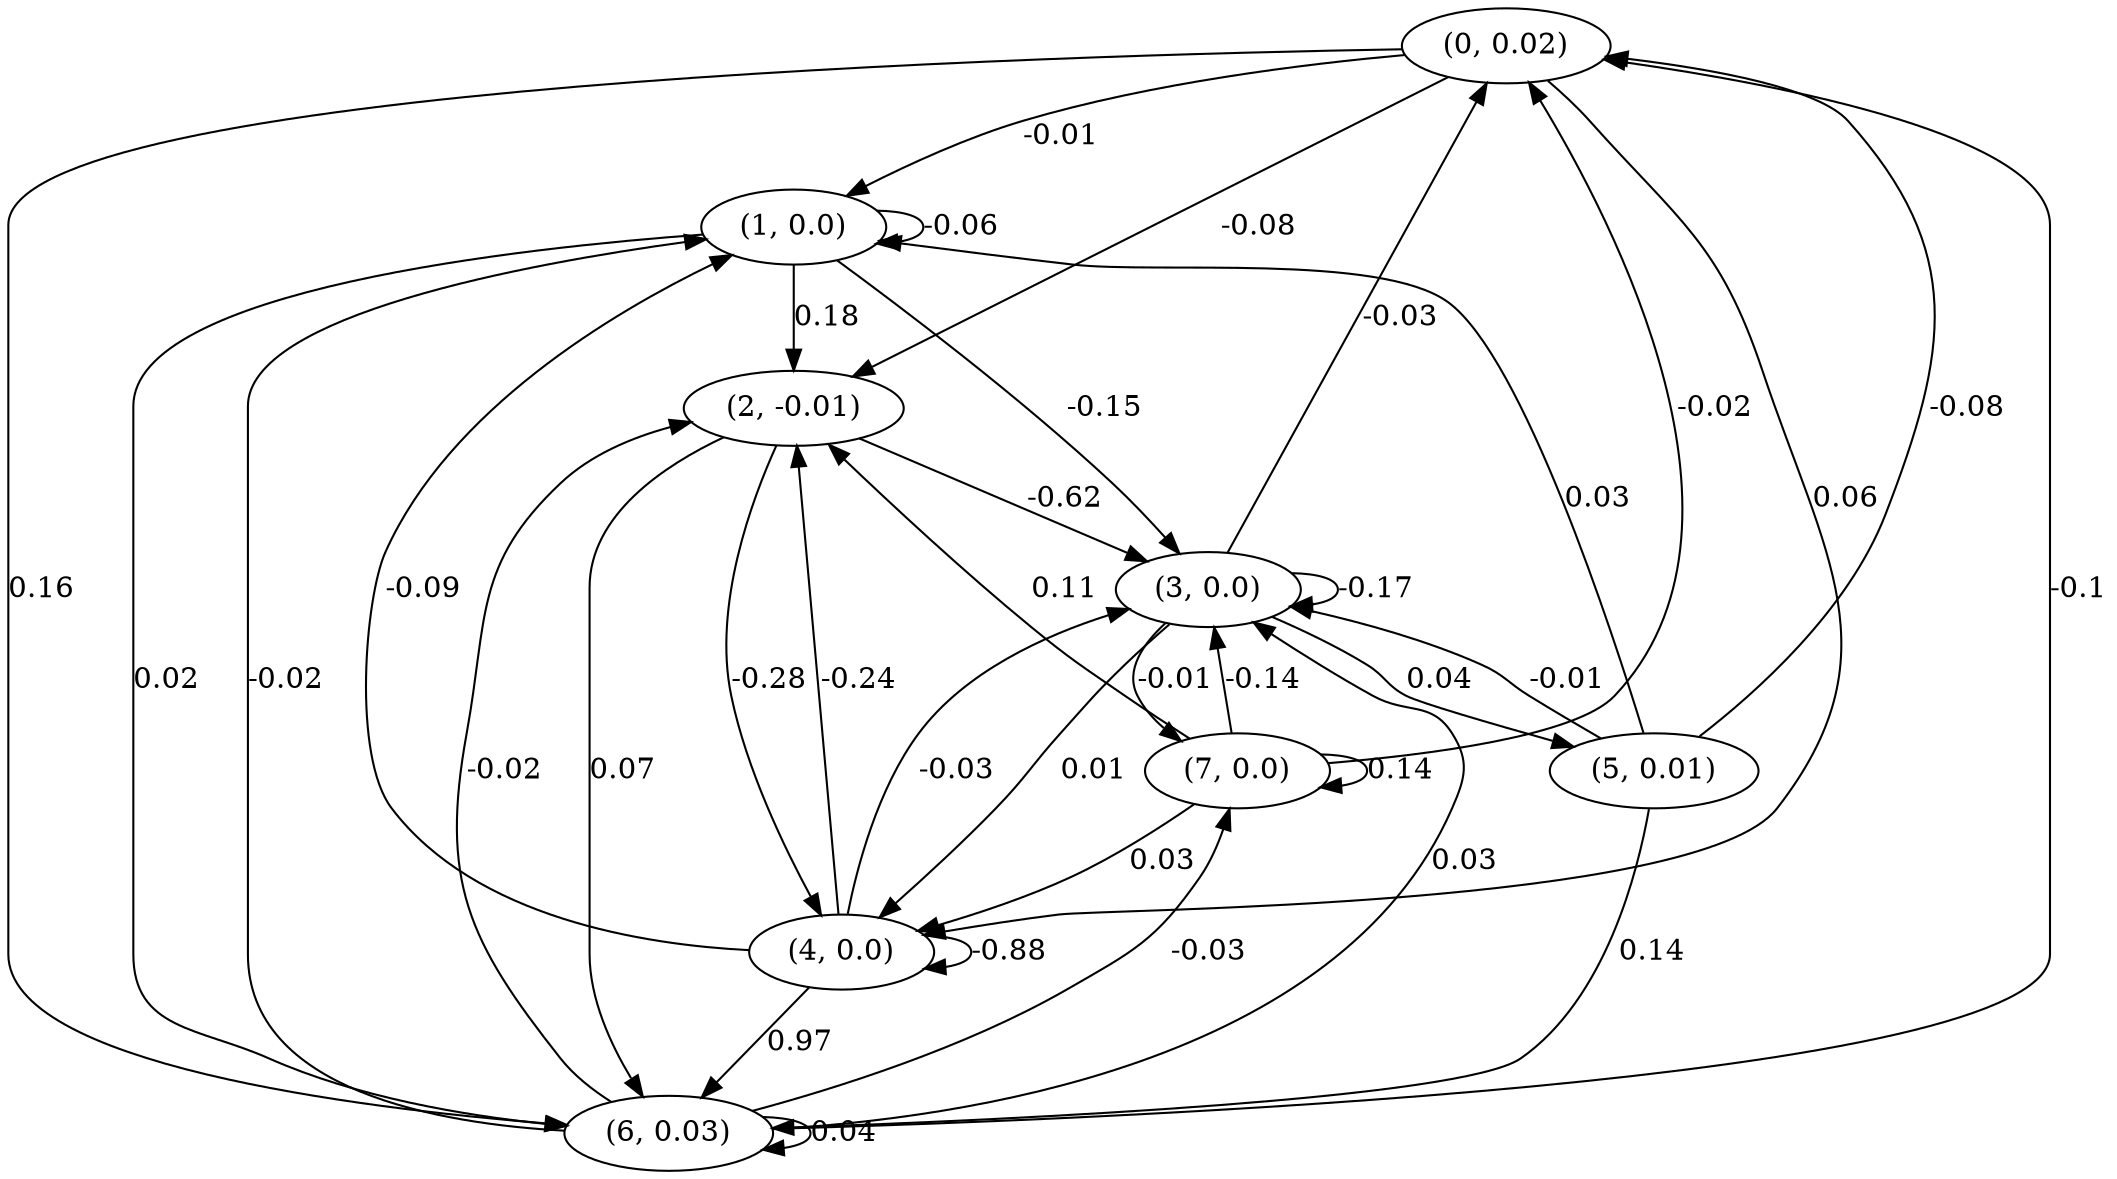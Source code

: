 digraph {
    0 [ label = "(0, 0.02)" ]
    1 [ label = "(1, 0.0)" ]
    2 [ label = "(2, -0.01)" ]
    3 [ label = "(3, 0.0)" ]
    4 [ label = "(4, 0.0)" ]
    5 [ label = "(5, 0.01)" ]
    6 [ label = "(6, 0.03)" ]
    7 [ label = "(7, 0.0)" ]
    1 -> 1 [ label = "-0.06" ]
    3 -> 3 [ label = "-0.17" ]
    4 -> 4 [ label = "-0.88" ]
    6 -> 6 [ label = "0.04" ]
    7 -> 7 [ label = "0.14" ]
    3 -> 0 [ label = "-0.03" ]
    5 -> 0 [ label = "-0.08" ]
    6 -> 0 [ label = "-0.1" ]
    7 -> 0 [ label = "-0.02" ]
    0 -> 1 [ label = "-0.01" ]
    4 -> 1 [ label = "-0.09" ]
    5 -> 1 [ label = "0.03" ]
    6 -> 1 [ label = "-0.02" ]
    0 -> 2 [ label = "-0.08" ]
    1 -> 2 [ label = "0.18" ]
    4 -> 2 [ label = "-0.24" ]
    6 -> 2 [ label = "-0.02" ]
    7 -> 2 [ label = "0.11" ]
    1 -> 3 [ label = "-0.15" ]
    2 -> 3 [ label = "-0.62" ]
    4 -> 3 [ label = "-0.03" ]
    5 -> 3 [ label = "-0.01" ]
    6 -> 3 [ label = "0.03" ]
    7 -> 3 [ label = "-0.14" ]
    0 -> 4 [ label = "0.06" ]
    2 -> 4 [ label = "-0.28" ]
    3 -> 4 [ label = "0.01" ]
    7 -> 4 [ label = "0.03" ]
    3 -> 5 [ label = "0.04" ]
    0 -> 6 [ label = "0.16" ]
    1 -> 6 [ label = "0.02" ]
    2 -> 6 [ label = "0.07" ]
    4 -> 6 [ label = "0.97" ]
    5 -> 6 [ label = "0.14" ]
    3 -> 7 [ label = "-0.01" ]
    6 -> 7 [ label = "-0.03" ]
}

